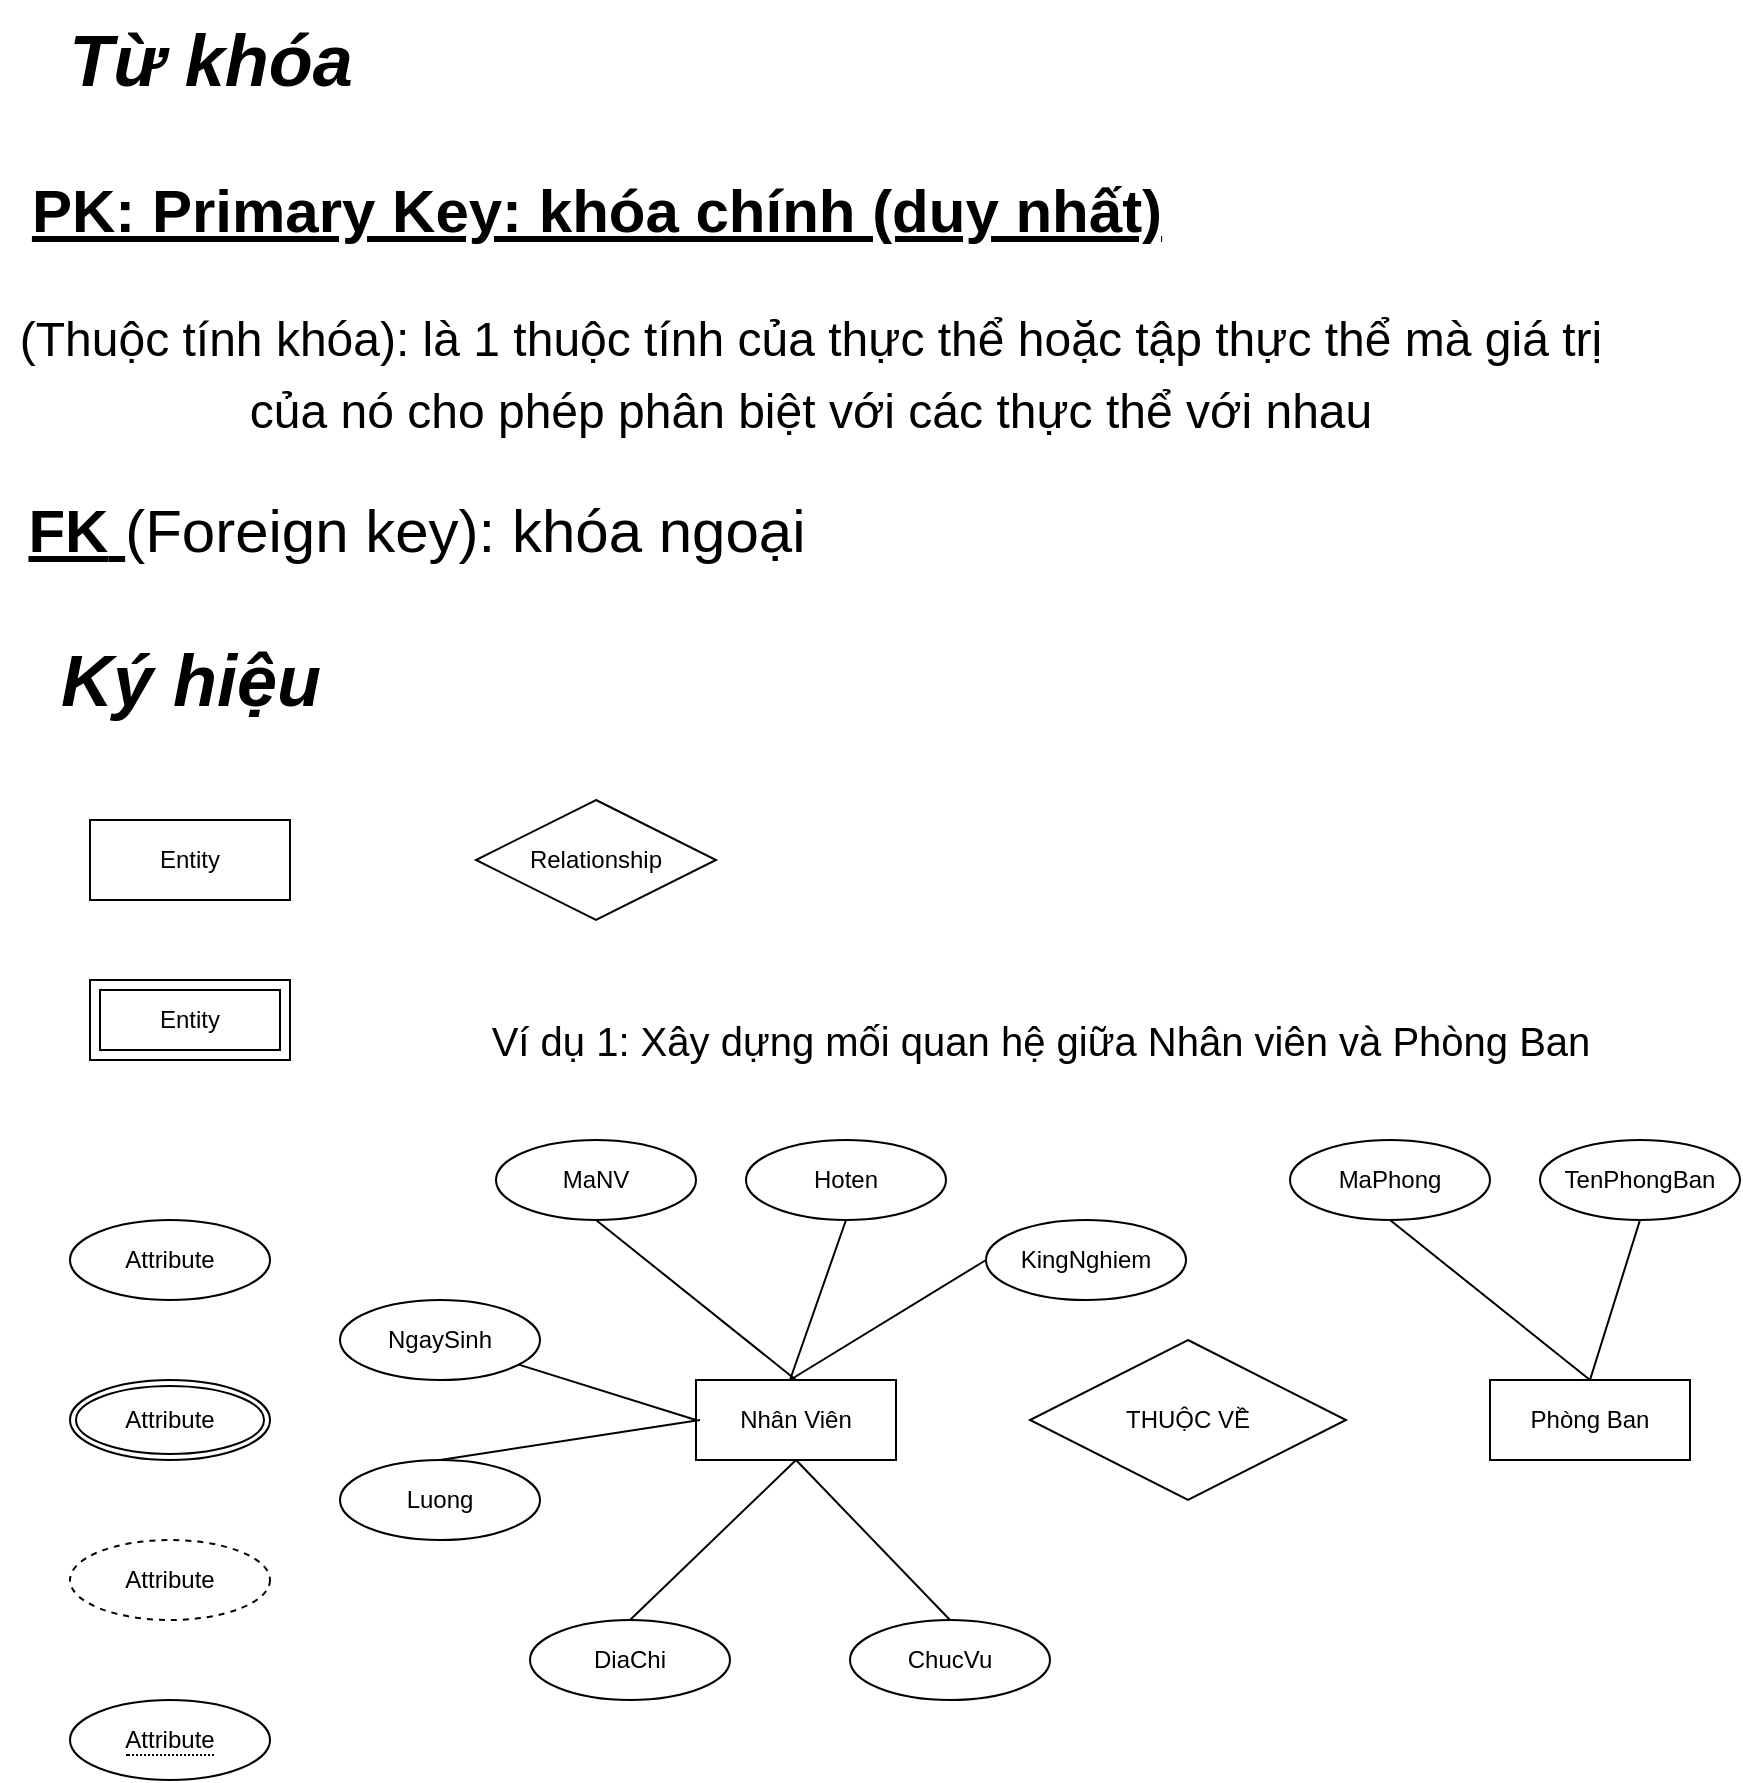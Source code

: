 <mxfile>
    <diagram id="9bm5bL_V09dVxy-185Do" name="Page-1">
        <mxGraphModel dx="1066" dy="666" grid="1" gridSize="10" guides="1" tooltips="1" connect="1" arrows="1" fold="1" page="1" pageScale="1" pageWidth="850" pageHeight="1100" math="0" shadow="0">
            <root>
                <mxCell id="0"/>
                <mxCell id="1" parent="0"/>
                <mxCell id="2" value="&lt;font style=&quot;font-size: 36px;&quot;&gt;&lt;b&gt;&lt;i&gt;Từ khóa&lt;/i&gt;&lt;/b&gt;&lt;/font&gt;" style="text;html=1;align=center;verticalAlign=middle;resizable=0;points=[];autosize=1;strokeColor=none;fillColor=none;" vertex="1" parent="1">
                    <mxGeometry x="45" y="30" width="170" height="60" as="geometry"/>
                </mxCell>
                <mxCell id="3" value="&lt;font style=&quot;font-size: 30px;&quot;&gt;&lt;b&gt;&lt;u&gt;PK: Primary Key: khóa chính (duy nhất)&lt;/u&gt;&lt;/b&gt;&lt;/font&gt;" style="text;html=1;align=center;verticalAlign=middle;resizable=0;points=[];autosize=1;strokeColor=none;fillColor=none;" vertex="1" parent="1">
                    <mxGeometry x="28" y="110" width="590" height="50" as="geometry"/>
                </mxCell>
                <mxCell id="4" value="&lt;font style=&quot;font-size: 30px;&quot;&gt;&lt;u&gt;&lt;b&gt;FK&lt;/b&gt; &lt;/u&gt;(Foreign key): khóa ngoại&lt;/font&gt;" style="text;html=1;align=center;verticalAlign=middle;resizable=0;points=[];autosize=1;strokeColor=none;fillColor=none;" vertex="1" parent="1">
                    <mxGeometry x="28" y="270" width="410" height="50" as="geometry"/>
                </mxCell>
                <mxCell id="5" value="&lt;font style=&quot;font-size: 36px;&quot;&gt;&lt;b&gt;&lt;i&gt;Ký hiệu&lt;/i&gt;&lt;/b&gt;&lt;/font&gt;" style="text;html=1;align=center;verticalAlign=middle;resizable=0;points=[];autosize=1;strokeColor=none;fillColor=none;" vertex="1" parent="1">
                    <mxGeometry x="45" y="340" width="150" height="60" as="geometry"/>
                </mxCell>
                <mxCell id="6" value="&lt;font style=&quot;font-size: 24px;&quot;&gt;(Thuộc tính khóa): là 1 thuộc tính của thực thể hoặc tập thực thể mà giá trị &lt;br&gt;của nó cho phép phân biệt với các thực thể với nhau&lt;/font&gt;" style="text;html=1;align=center;verticalAlign=middle;resizable=0;points=[];autosize=1;strokeColor=none;fillColor=none;fontSize=30;" vertex="1" parent="1">
                    <mxGeometry x="25" y="170" width="810" height="90" as="geometry"/>
                </mxCell>
                <mxCell id="30" value="&lt;font style=&quot;font-size: 20px;&quot;&gt;Ví dụ 1: Xây dựng mối quan hệ giữa Nhân viên và Phòng Ban&lt;/font&gt;" style="text;html=1;align=center;verticalAlign=middle;resizable=0;points=[];autosize=1;strokeColor=none;fillColor=none;" vertex="1" parent="1">
                    <mxGeometry x="260" y="530" width="570" height="40" as="geometry"/>
                </mxCell>
                <mxCell id="31" value="Entity" style="whiteSpace=wrap;html=1;align=center;" vertex="1" parent="1">
                    <mxGeometry x="70" y="440" width="100" height="40" as="geometry"/>
                </mxCell>
                <mxCell id="32" value="Entity" style="shape=ext;margin=3;double=1;whiteSpace=wrap;html=1;align=center;" vertex="1" parent="1">
                    <mxGeometry x="70" y="520" width="100" height="40" as="geometry"/>
                </mxCell>
                <mxCell id="33" value="Attribute" style="ellipse;whiteSpace=wrap;html=1;align=center;" vertex="1" parent="1">
                    <mxGeometry x="60" y="640" width="100" height="40" as="geometry"/>
                </mxCell>
                <mxCell id="34" value="Attribute" style="ellipse;shape=doubleEllipse;margin=3;whiteSpace=wrap;html=1;align=center;" vertex="1" parent="1">
                    <mxGeometry x="60" y="720" width="100" height="40" as="geometry"/>
                </mxCell>
                <mxCell id="35" value="Attribute" style="ellipse;whiteSpace=wrap;html=1;align=center;dashed=1;" vertex="1" parent="1">
                    <mxGeometry x="60" y="800" width="100" height="40" as="geometry"/>
                </mxCell>
                <mxCell id="36" value="&lt;span style=&quot;border-bottom: 1px dotted&quot;&gt;Attribute&lt;/span&gt;" style="ellipse;whiteSpace=wrap;html=1;align=center;" vertex="1" parent="1">
                    <mxGeometry x="60" y="880" width="100" height="40" as="geometry"/>
                </mxCell>
                <mxCell id="37" value="Relationship" style="shape=rhombus;perimeter=rhombusPerimeter;whiteSpace=wrap;html=1;align=center;" vertex="1" parent="1">
                    <mxGeometry x="263" y="430" width="120" height="60" as="geometry"/>
                </mxCell>
                <mxCell id="38" value="Nhân Viên" style="whiteSpace=wrap;html=1;align=center;" vertex="1" parent="1">
                    <mxGeometry x="373" y="720" width="100" height="40" as="geometry"/>
                </mxCell>
                <mxCell id="39" value="MaNV" style="ellipse;whiteSpace=wrap;html=1;align=center;" vertex="1" parent="1">
                    <mxGeometry x="273" y="600" width="100" height="40" as="geometry"/>
                </mxCell>
                <mxCell id="40" value="Hoten" style="ellipse;whiteSpace=wrap;html=1;align=center;" vertex="1" parent="1">
                    <mxGeometry x="398" y="600" width="100" height="40" as="geometry"/>
                </mxCell>
                <mxCell id="41" value="NgaySinh" style="ellipse;whiteSpace=wrap;html=1;align=center;" vertex="1" parent="1">
                    <mxGeometry x="195" y="680" width="100" height="40" as="geometry"/>
                </mxCell>
                <mxCell id="42" value="Luong" style="ellipse;whiteSpace=wrap;html=1;align=center;" vertex="1" parent="1">
                    <mxGeometry x="195" y="760" width="100" height="40" as="geometry"/>
                </mxCell>
                <mxCell id="43" value="DiaChi" style="ellipse;whiteSpace=wrap;html=1;align=center;" vertex="1" parent="1">
                    <mxGeometry x="290" y="840" width="100" height="40" as="geometry"/>
                </mxCell>
                <mxCell id="44" value="ChucVu" style="ellipse;whiteSpace=wrap;html=1;align=center;" vertex="1" parent="1">
                    <mxGeometry x="450" y="840" width="100" height="40" as="geometry"/>
                </mxCell>
                <mxCell id="45" value="KingNghiem" style="ellipse;whiteSpace=wrap;html=1;align=center;" vertex="1" parent="1">
                    <mxGeometry x="518" y="640" width="100" height="40" as="geometry"/>
                </mxCell>
                <mxCell id="46" value="" style="endArrow=none;html=1;rounded=0;entryX=0;entryY=0.5;entryDx=0;entryDy=0;" edge="1" parent="1" source="41" target="38">
                    <mxGeometry width="50" height="50" relative="1" as="geometry">
                        <mxPoint x="330" y="750" as="sourcePoint"/>
                        <mxPoint x="400.711" y="700" as="targetPoint"/>
                    </mxGeometry>
                </mxCell>
                <mxCell id="47" value="" style="endArrow=none;html=1;rounded=0;exitX=0.5;exitY=0;exitDx=0;exitDy=0;" edge="1" parent="1" source="42">
                    <mxGeometry width="50" height="50" relative="1" as="geometry">
                        <mxPoint x="324" y="725" as="sourcePoint"/>
                        <mxPoint x="375" y="740" as="targetPoint"/>
                    </mxGeometry>
                </mxCell>
                <mxCell id="48" value="" style="endArrow=none;html=1;rounded=0;entryX=0.5;entryY=1;entryDx=0;entryDy=0;exitX=0.5;exitY=0;exitDx=0;exitDy=0;" edge="1" parent="1" source="43" target="38">
                    <mxGeometry width="50" height="50" relative="1" as="geometry">
                        <mxPoint x="355" y="799" as="sourcePoint"/>
                        <mxPoint x="413" y="798.75" as="targetPoint"/>
                    </mxGeometry>
                </mxCell>
                <mxCell id="49" value="" style="endArrow=none;html=1;rounded=0;exitX=0.5;exitY=1;exitDx=0;exitDy=0;entryX=0.5;entryY=0;entryDx=0;entryDy=0;" edge="1" parent="1" source="38" target="44">
                    <mxGeometry width="50" height="50" relative="1" as="geometry">
                        <mxPoint x="413" y="790" as="sourcePoint"/>
                        <mxPoint x="508" y="790" as="targetPoint"/>
                    </mxGeometry>
                </mxCell>
                <mxCell id="50" value="" style="endArrow=none;html=1;rounded=0;entryX=0;entryY=0.5;entryDx=0;entryDy=0;" edge="1" parent="1" target="45">
                    <mxGeometry width="50" height="50" relative="1" as="geometry">
                        <mxPoint x="420" y="720" as="sourcePoint"/>
                        <mxPoint x="515" y="718.75" as="targetPoint"/>
                    </mxGeometry>
                </mxCell>
                <mxCell id="51" value="" style="endArrow=none;html=1;rounded=0;entryX=0.5;entryY=1;entryDx=0;entryDy=0;" edge="1" parent="1" target="40">
                    <mxGeometry width="50" height="50" relative="1" as="geometry">
                        <mxPoint x="420" y="720" as="sourcePoint"/>
                        <mxPoint x="478" y="680.0" as="targetPoint"/>
                    </mxGeometry>
                </mxCell>
                <mxCell id="52" value="" style="endArrow=none;html=1;rounded=0;exitX=0.5;exitY=1;exitDx=0;exitDy=0;entryX=0.5;entryY=0;entryDx=0;entryDy=0;" edge="1" parent="1" source="39" target="38">
                    <mxGeometry width="50" height="50" relative="1" as="geometry">
                        <mxPoint x="345" y="699.37" as="sourcePoint"/>
                        <mxPoint x="440" y="699.37" as="targetPoint"/>
                    </mxGeometry>
                </mxCell>
                <mxCell id="53" value="Phòng Ban" style="whiteSpace=wrap;html=1;align=center;" vertex="1" parent="1">
                    <mxGeometry x="770" y="720" width="100" height="40" as="geometry"/>
                </mxCell>
                <mxCell id="54" value="MaPhong" style="ellipse;whiteSpace=wrap;html=1;align=center;" vertex="1" parent="1">
                    <mxGeometry x="670" y="600" width="100" height="40" as="geometry"/>
                </mxCell>
                <mxCell id="55" value="TenPhongBan" style="ellipse;whiteSpace=wrap;html=1;align=center;" vertex="1" parent="1">
                    <mxGeometry x="795" y="600" width="100" height="40" as="geometry"/>
                </mxCell>
                <mxCell id="56" value="" style="endArrow=none;html=1;rounded=0;entryX=0.5;entryY=1;entryDx=0;entryDy=0;exitX=0.5;exitY=0;exitDx=0;exitDy=0;" edge="1" parent="1" source="53" target="55">
                    <mxGeometry width="50" height="50" relative="1" as="geometry">
                        <mxPoint x="817" y="720" as="sourcePoint"/>
                        <mxPoint x="875" y="680.0" as="targetPoint"/>
                    </mxGeometry>
                </mxCell>
                <mxCell id="57" value="" style="endArrow=none;html=1;rounded=0;exitX=0.5;exitY=1;exitDx=0;exitDy=0;entryX=0.5;entryY=0;entryDx=0;entryDy=0;" edge="1" parent="1" source="54" target="53">
                    <mxGeometry width="50" height="50" relative="1" as="geometry">
                        <mxPoint x="742" y="699.37" as="sourcePoint"/>
                        <mxPoint x="837" y="699.37" as="targetPoint"/>
                    </mxGeometry>
                </mxCell>
                <mxCell id="58" value="THUỘC VỀ" style="shape=rhombus;perimeter=rhombusPerimeter;whiteSpace=wrap;html=1;align=center;" vertex="1" parent="1">
                    <mxGeometry x="540" y="700" width="158" height="80" as="geometry"/>
                </mxCell>
            </root>
        </mxGraphModel>
    </diagram>
</mxfile>
